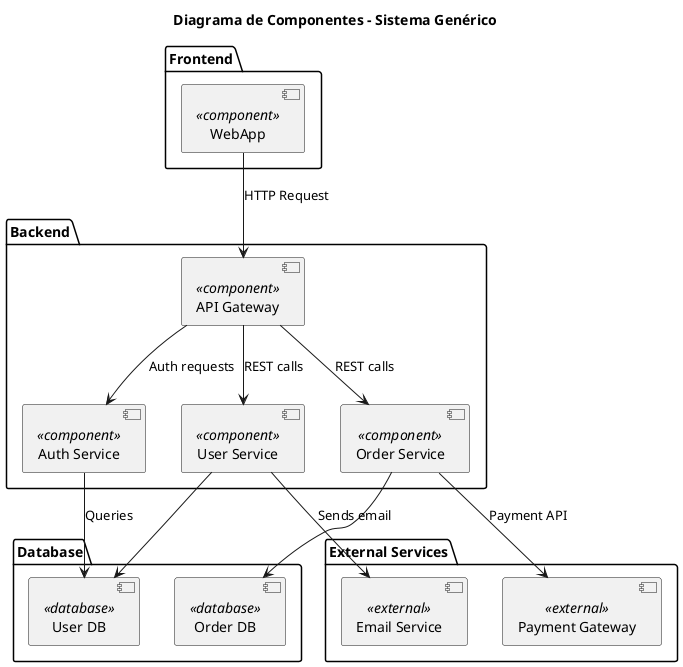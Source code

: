 @startuml ComponentDiagram

' Título opcional
title Diagrama de Componentes - Sistema Genérico

' Definindo os pacotes (opcional, para organização visual)
package "Frontend" {
  [WebApp] <<component>>
}

package "Backend" {
  [API Gateway] <<component>>
  [Auth Service] <<component>>
  [User Service] <<component>>
  [Order Service] <<component>>
}

package "Database" {
  [User DB] <<database>>
  [Order DB] <<database>>
}

package "External Services" {
  [Payment Gateway] <<external>>
  [Email Service] <<external>>
}

' Relacionamentos
[WebApp] --> [API Gateway] : HTTP Request
[API Gateway] --> [Auth Service] : Auth requests
[API Gateway] --> [User Service] : REST calls
[API Gateway] --> [Order Service] : REST calls

[Auth Service] --> [User DB] : Queries
[User Service] --> [User DB]
[Order Service] --> [Order DB]
[Order Service] --> [Payment Gateway] : Payment API
[User Service] --> [Email Service] : Sends email

@enduml
